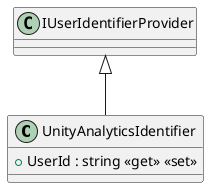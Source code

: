 @startuml
class UnityAnalyticsIdentifier {
    + UserId : string <<get>> <<set>>
}
IUserIdentifierProvider <|-- UnityAnalyticsIdentifier
@enduml

